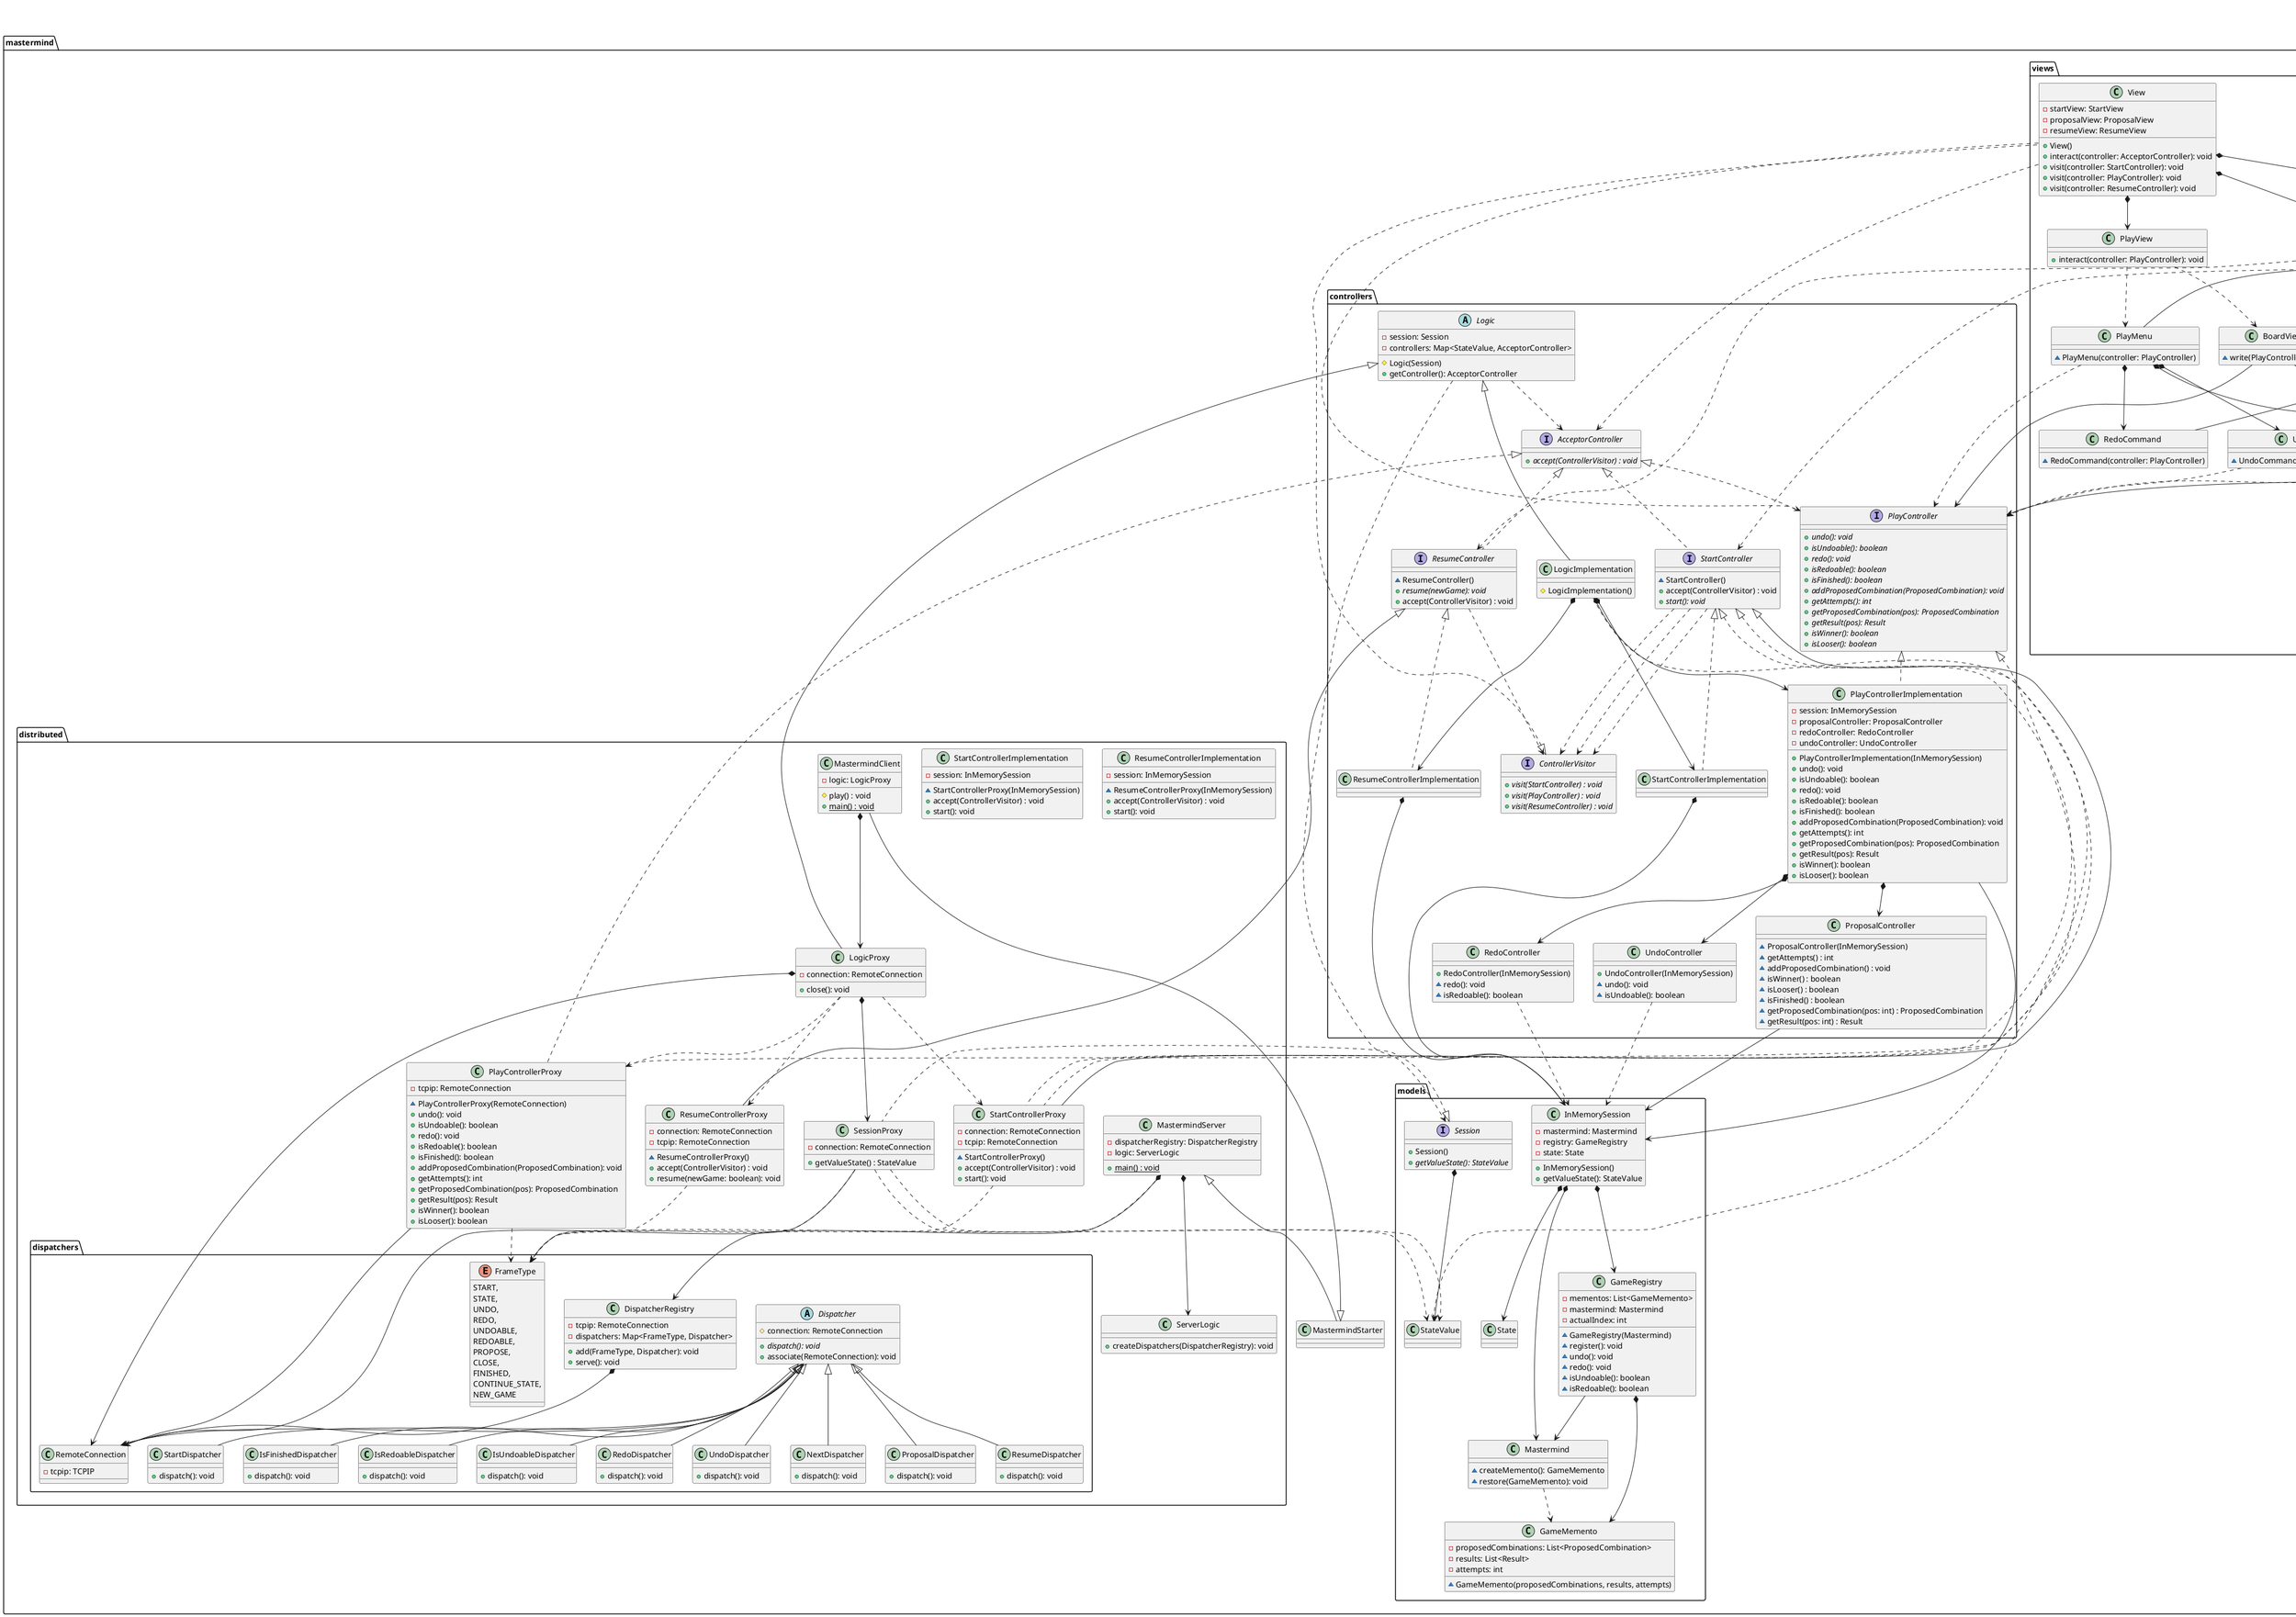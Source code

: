 @startuml

top to bottom direction

class mastermind.views.ColorView {
    ~ write(): void
}
utils.WithConsoleView <|--- mastermind.views.ColorView

class mastermind.views.SecretCombinationView {
    ~ SecretCombinationView(PlayController)
    ~ writeln(): void
}
utils.WithConsoleView <|--- mastermind.views.SecretCombinationView
mastermind.views.SecretCombinationView ..> mastermind.views.MessageView
mastermind.views.SecretCombinationView --> mastermind.controllers.PlayController
mastermind.views.SecretCombinationView ..> mastermind.views.MessageView

class mastermind.views.ProposedCombinationView {
    ~ ProposedCombinationView(combination: ProposedCombination)
    ~ void write()
    ~ void read()
}

enum mastermind.views.MessageView {
    + ATTEMPTS
   	+ SECRET
   	+ RESUME
   	+ RESULT
   	+ PROPOSED_COMBINATION
   	+ TITLE
   	+ WINNER
   	+ LOOSER
    - message: String
    - MessageView(String)
}

class mastermind.views.Command {
    # playController: PlayController
    - title: String
    # Command(String, PlayController)
    # {abstract} execute(): void
    # {abstract} isActive(): boolean
    ~ getTitle(): String
}

class mastermind.views.RedoCommand {
    ~ RedoCommand(controller: PlayController)
}
mastermind.views.Command <|-- mastermind.views.RedoCommand

class mastermind.views.UndoCommand {
    ~ UndoCommand(controller: PlayController)
}
mastermind.views.Command <|-- mastermind.views.UndoCommand
mastermind.views.UndoCommand ..> mastermind.views.MessageView
mastermind.views.UndoCommand ..> mastermind.controllers.PlayController

class mastermind.views.ProposalCommand {
    ~ ProposalCommand(controller: PlayController)
}
mastermind.views.Command <|-- mastermind.views.ProposalCommand
mastermind.views.ProposalCommand ..> mastermind.views.ProposedCombinationView
mastermind.views.ProposalCommand ..> mastermind.controllers.PlayController
mastermind.views.ProposalCommand ..> mastermind.views.MessageView

class mastermind.views.PlayMenu {
    ~ PlayMenu(controller: PlayController)
}
mastermind.utils.Menu <|--- mastermind.views.PlayMenu
mastermind.views.PlayMenu ..> mastermind.controllers.PlayController
mastermind.views.PlayMenu *--> mastermind.views.ProposalCommand
mastermind.views.PlayMenu *--> mastermind.views.UndoCommand
mastermind.views.PlayMenu *--> mastermind.views.RedoCommand

class mastermind.views.PlayView {
    + interact(controller: PlayController): void
}
mastermind.views.PlayView ..> mastermind.views.PlayMenu
mastermind.views.PlayView ..> mastermind.views.BoardView

class mastermind.views.ResultView {
    ~ writeln(int): void
}
utils.WithConsoleView <|-- mastermind.views.ResultView
mastermind.views.ResultView ..> mastermind.views.MessageView

class mastermind.views.ResumeView {
    ~ interact(controller: ResumeController): void
}
mastermind.views.ResumeView ..> mastermind.controllers.ResumeController
mastermind.views.ResumeView ..> utils.YesNoDialog
mastermind.views.ResumeView ..> mastermind.views.MessageView

class mastermind.views.StartView {
    ~ interact(controller: StartController): void
}
utils.WithConsoleView <|-- mastermind.views.StartView
mastermind.views.StartView ..> mastermind.controllers.StartController
mastermind.views.StartView ..> mastermind.views.MessageView

class mastermind.views.View {
    - startView: StartView
    - proposalView: ProposalView
    - resumeView: ResumeView
    + View()
    + interact(controller: AcceptorController): void
    + visit(controller: StartController): void
    + visit(controller: PlayController): void
    + visit(controller: ResumeController): void
}
mastermind.controllers.ControllerVisitor <|.. mastermind.views.View
mastermind.views.View ..> mastermind.controllers.AcceptorController
mastermind.views.View ..> mastermind.controllers.PlayController
mastermind.views.View *--> mastermind.views.StartView
mastermind.views.View *--> mastermind.views.PlayView
mastermind.views.View *--> mastermind.views.ResumeView

interface mastermind.controllers.AcceptorController {
    + {abstract} accept(ControllerVisitor) : void
}
interface mastermind.controllers.ControllerVisitor {
     + {abstract} visit(StartController) : void
     + {abstract} visit(PlayController) : void
     + {abstract} visit(ResumeController) : void
}

class mastermind.controllers.RedoController {
    + RedoController(InMemorySession)
    ~ redo(): void
    ~ isRedoable(): boolean
}
mastermind.controllers.RedoController ..> mastermind.models.InMemorySession

class mastermind.controllers.UndoController {
    + UndoController(InMemorySession)
    ~ undo(): void
    ~ isUndoable(): boolean
}
mastermind.controllers.UndoController ..> mastermind.models.InMemorySession

class mastermind.controllers.ProposalController {
    ~ ProposalController(InMemorySession)
    ~ getAttempts() : int
    ~ addProposedCombination() : void
    ~ isWinner() : boolean
    ~ isLooser() : boolean
    ~ isFinished() : boolean
    ~ getProposedCombination(pos: int) : ProposedCombination
    ~ getResult(pos: int) : Result
}
mastermind.controllers.ProposalController --> mastermind.models.InMemorySession

interface mastermind.controllers.PlayController {
    + {abstract} undo(): void
    + {abstract} isUndoable(): boolean
    + {abstract} redo(): void
    + {abstract} isRedoable(): boolean
    + {abstract} isFinished(): boolean
    + {abstract} addProposedCombination(ProposedCombination): void
    + {abstract} getAttempts(): int
    + {abstract} getProposedCombination(pos): ProposedCombination
    + {abstract} getResult(pos): Result
    + {abstract} isWinner(): boolean
    + {abstract} isLooser(): boolean
}
mastermind.controllers.AcceptorController <|.. mastermind.controllers.PlayController

class mastermind.controllers.PlayControllerImplementation {
    - session: InMemorySession
    - proposalController: ProposalController
    - redoController: RedoController
    - undoController: UndoController
    + PlayControllerImplementation(InMemorySession)
    + undo(): void
    + isUndoable(): boolean
    + redo(): void
    + isRedoable(): boolean
    + isFinished(): boolean
    + addProposedCombination(ProposedCombination): void
    + getAttempts(): int
    + getProposedCombination(pos): ProposedCombination
    + getResult(pos): Result
    + isWinner(): boolean
    + isLooser(): boolean
}
mastermind.controllers.PlayController <|.. mastermind.controllers.PlayControllerImplementation
mastermind.controllers.PlayControllerImplementation --> mastermind.models.InMemorySession
mastermind.controllers.PlayControllerImplementation *--> mastermind.controllers.ProposalController
mastermind.controllers.PlayControllerImplementation *--> mastermind.controllers.UndoController
mastermind.controllers.PlayControllerImplementation *--> mastermind.controllers.RedoController

interface mastermind.models.Session {
    + Session()
    + {abstract} getValueState(): StateValue
}
mastermind.models.Session *--> mastermind.models.StateValue

class mastermind.models.InMemorySession {
    - mastermind: Mastermind
    - registry: GameRegistry
    - state: State
    + InMemorySession()
    + getValueState(): StateValue
}
mastermind.models.InMemorySession *--> mastermind.models.Mastermind
mastermind.models.InMemorySession *--> mastermind.models.GameRegistry
mastermind.models.InMemorySession *--> mastermind.models.State

class mastermind.models.GameRegistry {
   - mementos: List<GameMemento>
   - mastermind: Mastermind
   - actualIndex: int
   ~ GameRegistry(Mastermind)
   ~ register(): void
   ~ undo(): void
   ~ redo(): void
   ~ isUndoable(): boolean
   ~ isRedoable(): boolean
}
mastermind.models.GameRegistry *--> mastermind.models.GameMemento
mastermind.models.GameRegistry --> mastermind.models.Mastermind

class mastermind.models.Mastermind {
   ~ createMemento(): GameMemento
   ~ restore(GameMemento): void
}
mastermind.models.Mastermind ..> mastermind.models.GameMemento

class mastermind.models.GameMemento {
   - proposedCombinations: List<ProposedCombination>
   - results: List<Result>
   - attempts: int
   ~ GameMemento(proposedCombinations, results, attempts)
}

class mastermind.views.BoardView {
   ~ write(PlayController): void
}
mastermind.views.BoardView --> mastermind.controllers.PlayController
mastermind.views.BoardView ..> mastermind.views.ResultView

interface mastermind.controllers.ResumeController {
   ~ ResumeController()
   + {abstract} resume(newGame): void
   + accept(ControllerVisitor) : void
}
mastermind.controllers.AcceptorController <|.. mastermind.controllers.ResumeController
mastermind.controllers.ResumeController ..> mastermind.controllers.ControllerVisitor

class mastermind.distributed.ResumeControllerImplementation {
    - session: InMemorySession
    ~ ResumeControllerProxy(InMemorySession)
    + accept(ControllerVisitor) : void
    + start(): void
 }
mastermind.controllers.ResumeController <|.. mastermind.controllers.ResumeControllerImplementation
mastermind.controllers.ResumeControllerImplementation *--> mastermind.models.InMemorySession

class mastermind.distributed.ResumeControllerProxy {
   - connection: RemoteConnection
   ~ ResumeControllerProxy()
   + accept(ControllerVisitor) : void
   + resume(newGame: boolean): void
}
mastermind.controllers.StartController <|.. mastermind.distributed.StartControllerProxy
mastermind.controllers.StartController ..> mastermind.controllers.ControllerVisitor


interface mastermind.controllers.StartController {
   ~ StartController()
   + accept(ControllerVisitor) : void
   + {abstract} start(): void
}
mastermind.controllers.AcceptorController <|.. mastermind.controllers.StartController
mastermind.controllers.StartController ..> mastermind.controllers.ControllerVisitor

class mastermind.distributed.StartControllerImplementation {
   - session: InMemorySession
   ~ StartControllerProxy(InMemorySession)
   + accept(ControllerVisitor) : void
   + start(): void
}
mastermind.controllers.StartController <|.. mastermind.controllers.StartControllerImplementation
mastermind.controllers.StartControllerImplementation *--> mastermind.models.InMemorySession

class mastermind.distributed.StartControllerProxy {
   - connection: RemoteConnection
   ~ StartControllerProxy()
   + accept(ControllerVisitor) : void
   + start(): void
}
mastermind.controllers.StartController <|.. mastermind.distributed.StartControllerProxy
mastermind.controllers.StartController ..> mastermind.controllers.ControllerVisitor

class mastermind.distributed.MastermindServer {
    - dispatcherRegistry: DispatcherRegistry
    - logic: ServerLogic
    + {static} main() : void
}
mastermind.distributed.MastermindServer <|-- mastermind.MastermindStarter
mastermind.distributed.MastermindServer *--> mastermind.distributed.dispatchers.DispatcherRegistry
mastermind.distributed.MastermindServer *--> mastermind.distributed.ServerLogic

class mastermind.distributed.ServerLogic {
    + createDispatchers(DispatcherRegistry): void
}
mastermind.distributed.MastermindServer ..> mastermind.distributed.dispatchers.FrameType

class mastermind.distributed.dispatchers.DispatcherRegistry {
    - tcpip: RemoteConnection
    - dispatchers: Map<FrameType, Dispatcher>
    + add(FrameType, Dispatcher): void
    + serve(): void
}
mastermind.distributed.dispatchers.DispatcherRegistry *--> mastermind.distributed.dispatchers.RemoteConnection

class mastermind.distributed.MastermindClient {
    - logic: LogicProxy
    # play() : void
    + {static} main() : void
}
mastermind.MastermindStarter <|-- mastermind.distributed.MastermindClient
mastermind.distributed.MastermindClient *--> mastermind.distributed.LogicProxy

abstract class mastermind.controllers.Logic {
    - session: Session
    - controllers: Map<StateValue, AcceptorController>
    # Logic(Session)
    + getController(): AcceptorController
}
mastermind.controllers.Logic ..> mastermind.controllers.AcceptorController
mastermind.controllers.Logic ..> mastermind.models.Session

class mastermind.distributed.LogicProxy {
    - connection: RemoteConnection
    + close(): void
}
mastermind.controllers.Logic <|-- mastermind.distributed.LogicProxy
mastermind.distributed.LogicProxy *--> mastermind.distributed.dispatchers.RemoteConnection
mastermind.distributed.LogicProxy *--> mastermind.distributed.SessionProxy
mastermind.distributed.LogicProxy ..> mastermind.distributed.StartControllerProxy
mastermind.distributed.LogicProxy ..> mastermind.distributed.PlayControllerProxy
mastermind.distributed.LogicProxy ..> mastermind.distributed.ResumeControllerProxy

class mastermind.controllers.LogicImplementation {
    # LogicImplementation()
}
mastermind.controllers.Logic <|-- mastermind.controllers.LogicImplementation
mastermind.controllers.LogicImplementation *--> mastermind.controllers.PlayControllerImplementation
mastermind.controllers.LogicImplementation *--> mastermind.controllers.StartControllerImplementation
mastermind.controllers.LogicImplementation *--> mastermind.controllers.ResumeControllerImplementation
mastermind.controllers.LogicImplementation ..> mastermind.models.StateValue

class mastermind.distributed.SessionProxy {
    - connection: RemoteConnection
    + getValueState() : StateValue
}
mastermind.models.Session <|.. mastermind.distributed.SessionProxy
mastermind.distributed.SessionProxy ..> mastermind.models.StateValue
mastermind.distributed.SessionProxy ..> mastermind.distributed.dispatchers.FrameType
mastermind.distributed.SessionProxy ..> mastermind.models.StateValue
mastermind.distributed.SessionProxy --> mastermind.distributed.dispatchers.RemoteConnection

class mastermind.distributed.StartControllerProxy {
    - tcpip: RemoteConnection
}
mastermind.controllers.StartController <|-- mastermind.distributed.StartControllerProxy
mastermind.distributed.StartControllerProxy ..> mastermind.distributed.dispatchers.FrameType

class mastermind.distributed.PlayControllerProxy {
    - tcpip: RemoteConnection
    ~ PlayControllerProxy(RemoteConnection)
    + undo(): void
    + isUndoable(): boolean
    + redo(): void
    + isRedoable(): boolean
    + isFinished(): boolean
    + addProposedCombination(ProposedCombination): void
    + getAttempts(): int
    + getProposedCombination(pos): ProposedCombination
    + getResult(pos): Result
    + isWinner(): boolean
    + isLooser(): boolean
}
mastermind.distributed.PlayControllerProxy --> mastermind.distributed.dispatchers.RemoteConnection
mastermind.controllers.AcceptorController <|.. mastermind.distributed.PlayControllerProxy
mastermind.controllers.PlayController <|.. mastermind.distributed.PlayControllerProxy
mastermind.distributed.PlayControllerProxy ..> mastermind.distributed.dispatchers.FrameType

class mastermind.distributed.ResumeControllerProxy {
    - tcpip: RemoteConnection
}
mastermind.controllers.ResumeController <|-- mastermind.distributed.ResumeControllerProxy
mastermind.distributed.ResumeControllerProxy ..> mastermind.distributed.dispatchers.FrameType

class mastermind.distributed.dispatchers.RemoteConnection {
    - tcpip: TCPIP
}

class mastermind.utils.TCPIP {

}

abstract class mastermind.distributed.dispatchers.Dispatcher {
    # connection: RemoteConnection
    + {abstract} dispatch(): void
    + associate(RemoteConnection): void
}
mastermind.distributed.dispatchers.Dispatcher --> mastermind.distributed.dispatchers.RemoteConnection

class mastermind.distributed.dispatchers.NextDispatcher {
    + dispatch(): void
}
mastermind.distributed.dispatchers.Dispatcher <|-- mastermind.distributed.dispatchers.NextDispatcher

class mastermind.distributed.dispatchers.ProposalDispatcher {
    + dispatch(): void
}
mastermind.distributed.dispatchers.Dispatcher <|-- mastermind.distributed.dispatchers.ProposalDispatcher

class mastermind.distributed.dispatchers.ResumeDispatcher {
    + dispatch(): void
}
mastermind.distributed.dispatchers.Dispatcher <|-- mastermind.distributed.dispatchers.ResumeDispatcher

class mastermind.distributed.dispatchers.StartDispatcher {
    + dispatch(): void
}
mastermind.distributed.dispatchers.Dispatcher <|-- mastermind.distributed.dispatchers.StartDispatcher

class mastermind.distributed.dispatchers.IsFinishedDispatcher {
    + dispatch(): void
}
mastermind.distributed.dispatchers.Dispatcher <|-- mastermind.distributed.dispatchers.IsFinishedDispatcher

class mastermind.distributed.dispatchers.IsRedoableDispatcher {
    + dispatch(): void
}
mastermind.distributed.dispatchers.Dispatcher <|-- mastermind.distributed.dispatchers.IsRedoableDispatcher

class mastermind.distributed.dispatchers.IsUndoableDispatcher {
    + dispatch(): void
}
mastermind.distributed.dispatchers.Dispatcher <|-- mastermind.distributed.dispatchers.IsUndoableDispatcher

class mastermind.distributed.dispatchers.RedoDispatcher {
    + dispatch(): void
}
mastermind.distributed.dispatchers.Dispatcher <|-- mastermind.distributed.dispatchers.RedoDispatcher

class mastermind.distributed.dispatchers.UndoDispatcher {
    + dispatch(): void
}
mastermind.distributed.dispatchers.Dispatcher <|-- mastermind.distributed.dispatchers.UndoDispatcher

enum mastermind.distributed.dispatchers.FrameType {
    START,
	STATE,
	UNDO,
	REDO,
	UNDOABLE,
	REDOABLE,
	PROPOSE,
	CLOSE,
	FINISHED,
	CONTINUE_STATE,
	NEW_GAME
}

@enduml
